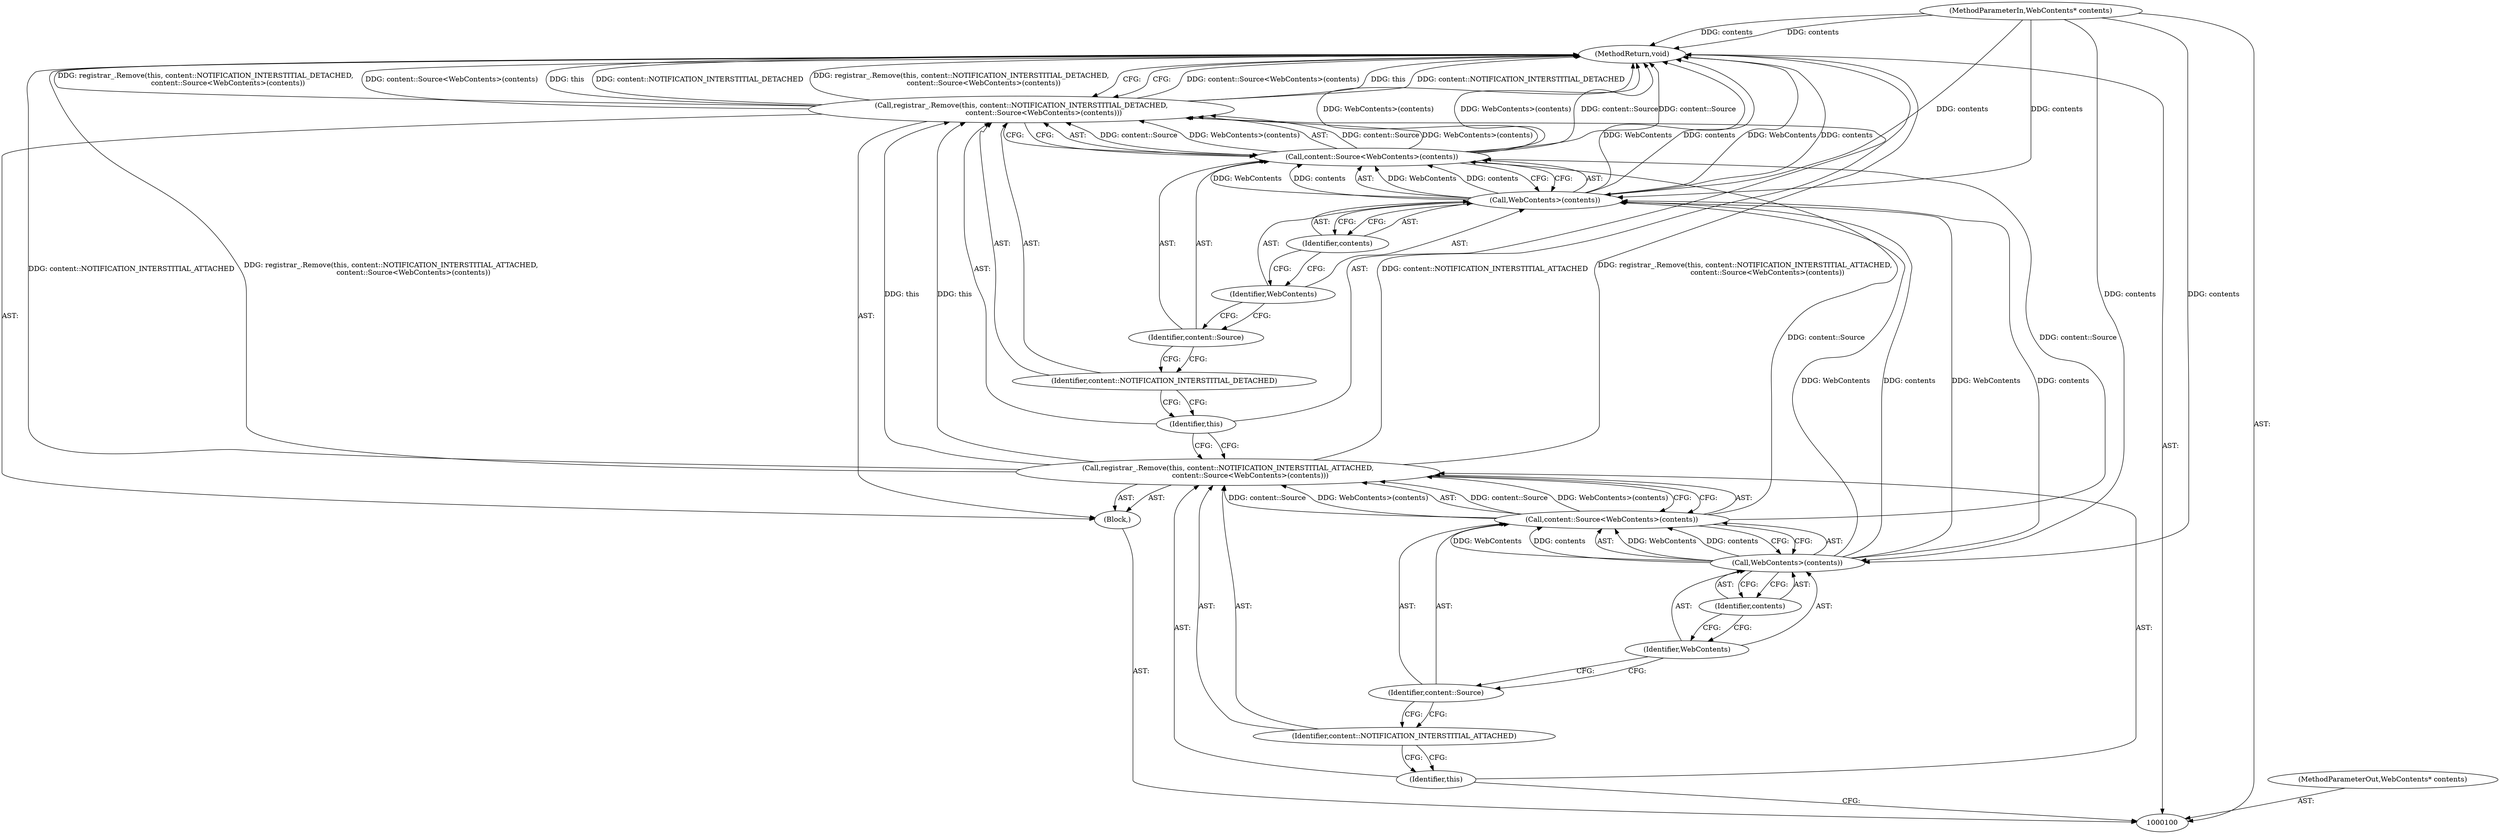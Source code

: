 digraph "0_Chrome_e89cfcb9090e8c98129ae9160c513f504db74599_5" {
"1000119" [label="(MethodReturn,void)"];
"1000102" [label="(Block,)"];
"1000101" [label="(MethodParameterIn,WebContents* contents)"];
"1000140" [label="(MethodParameterOut,WebContents* contents)"];
"1000104" [label="(Identifier,this)"];
"1000105" [label="(Identifier,content::NOTIFICATION_INTERSTITIAL_ATTACHED)"];
"1000103" [label="(Call,registrar_.Remove(this, content::NOTIFICATION_INTERSTITIAL_ATTACHED,\n                    content::Source<WebContents>(contents)))"];
"1000106" [label="(Call,content::Source<WebContents>(contents))"];
"1000107" [label="(Identifier,content::Source)"];
"1000108" [label="(Call,WebContents>(contents))"];
"1000109" [label="(Identifier,WebContents)"];
"1000110" [label="(Identifier,contents)"];
"1000112" [label="(Identifier,this)"];
"1000113" [label="(Identifier,content::NOTIFICATION_INTERSTITIAL_DETACHED)"];
"1000111" [label="(Call,registrar_.Remove(this, content::NOTIFICATION_INTERSTITIAL_DETACHED,\n                    content::Source<WebContents>(contents)))"];
"1000114" [label="(Call,content::Source<WebContents>(contents))"];
"1000115" [label="(Identifier,content::Source)"];
"1000116" [label="(Call,WebContents>(contents))"];
"1000117" [label="(Identifier,WebContents)"];
"1000118" [label="(Identifier,contents)"];
"1000119" -> "1000100"  [label="AST: "];
"1000119" -> "1000111"  [label="CFG: "];
"1000116" -> "1000119"  [label="DDG: WebContents"];
"1000116" -> "1000119"  [label="DDG: contents"];
"1000103" -> "1000119"  [label="DDG: content::NOTIFICATION_INTERSTITIAL_ATTACHED"];
"1000103" -> "1000119"  [label="DDG: registrar_.Remove(this, content::NOTIFICATION_INTERSTITIAL_ATTACHED,\n                    content::Source<WebContents>(contents))"];
"1000111" -> "1000119"  [label="DDG: content::Source<WebContents>(contents)"];
"1000111" -> "1000119"  [label="DDG: this"];
"1000111" -> "1000119"  [label="DDG: content::NOTIFICATION_INTERSTITIAL_DETACHED"];
"1000111" -> "1000119"  [label="DDG: registrar_.Remove(this, content::NOTIFICATION_INTERSTITIAL_DETACHED,\n                    content::Source<WebContents>(contents))"];
"1000114" -> "1000119"  [label="DDG: content::Source"];
"1000114" -> "1000119"  [label="DDG: WebContents>(contents)"];
"1000101" -> "1000119"  [label="DDG: contents"];
"1000102" -> "1000100"  [label="AST: "];
"1000103" -> "1000102"  [label="AST: "];
"1000111" -> "1000102"  [label="AST: "];
"1000101" -> "1000100"  [label="AST: "];
"1000101" -> "1000119"  [label="DDG: contents"];
"1000101" -> "1000108"  [label="DDG: contents"];
"1000101" -> "1000116"  [label="DDG: contents"];
"1000140" -> "1000100"  [label="AST: "];
"1000104" -> "1000103"  [label="AST: "];
"1000104" -> "1000100"  [label="CFG: "];
"1000105" -> "1000104"  [label="CFG: "];
"1000105" -> "1000103"  [label="AST: "];
"1000105" -> "1000104"  [label="CFG: "];
"1000107" -> "1000105"  [label="CFG: "];
"1000103" -> "1000102"  [label="AST: "];
"1000103" -> "1000106"  [label="CFG: "];
"1000104" -> "1000103"  [label="AST: "];
"1000105" -> "1000103"  [label="AST: "];
"1000106" -> "1000103"  [label="AST: "];
"1000112" -> "1000103"  [label="CFG: "];
"1000103" -> "1000119"  [label="DDG: content::NOTIFICATION_INTERSTITIAL_ATTACHED"];
"1000103" -> "1000119"  [label="DDG: registrar_.Remove(this, content::NOTIFICATION_INTERSTITIAL_ATTACHED,\n                    content::Source<WebContents>(contents))"];
"1000106" -> "1000103"  [label="DDG: content::Source"];
"1000106" -> "1000103"  [label="DDG: WebContents>(contents)"];
"1000103" -> "1000111"  [label="DDG: this"];
"1000106" -> "1000103"  [label="AST: "];
"1000106" -> "1000108"  [label="CFG: "];
"1000107" -> "1000106"  [label="AST: "];
"1000108" -> "1000106"  [label="AST: "];
"1000103" -> "1000106"  [label="CFG: "];
"1000106" -> "1000103"  [label="DDG: content::Source"];
"1000106" -> "1000103"  [label="DDG: WebContents>(contents)"];
"1000108" -> "1000106"  [label="DDG: WebContents"];
"1000108" -> "1000106"  [label="DDG: contents"];
"1000106" -> "1000114"  [label="DDG: content::Source"];
"1000107" -> "1000106"  [label="AST: "];
"1000107" -> "1000105"  [label="CFG: "];
"1000109" -> "1000107"  [label="CFG: "];
"1000108" -> "1000106"  [label="AST: "];
"1000108" -> "1000110"  [label="CFG: "];
"1000109" -> "1000108"  [label="AST: "];
"1000110" -> "1000108"  [label="AST: "];
"1000106" -> "1000108"  [label="CFG: "];
"1000108" -> "1000106"  [label="DDG: WebContents"];
"1000108" -> "1000106"  [label="DDG: contents"];
"1000101" -> "1000108"  [label="DDG: contents"];
"1000108" -> "1000116"  [label="DDG: WebContents"];
"1000108" -> "1000116"  [label="DDG: contents"];
"1000109" -> "1000108"  [label="AST: "];
"1000109" -> "1000107"  [label="CFG: "];
"1000110" -> "1000109"  [label="CFG: "];
"1000110" -> "1000108"  [label="AST: "];
"1000110" -> "1000109"  [label="CFG: "];
"1000108" -> "1000110"  [label="CFG: "];
"1000112" -> "1000111"  [label="AST: "];
"1000112" -> "1000103"  [label="CFG: "];
"1000113" -> "1000112"  [label="CFG: "];
"1000113" -> "1000111"  [label="AST: "];
"1000113" -> "1000112"  [label="CFG: "];
"1000115" -> "1000113"  [label="CFG: "];
"1000111" -> "1000102"  [label="AST: "];
"1000111" -> "1000114"  [label="CFG: "];
"1000112" -> "1000111"  [label="AST: "];
"1000113" -> "1000111"  [label="AST: "];
"1000114" -> "1000111"  [label="AST: "];
"1000119" -> "1000111"  [label="CFG: "];
"1000111" -> "1000119"  [label="DDG: content::Source<WebContents>(contents)"];
"1000111" -> "1000119"  [label="DDG: this"];
"1000111" -> "1000119"  [label="DDG: content::NOTIFICATION_INTERSTITIAL_DETACHED"];
"1000111" -> "1000119"  [label="DDG: registrar_.Remove(this, content::NOTIFICATION_INTERSTITIAL_DETACHED,\n                    content::Source<WebContents>(contents))"];
"1000103" -> "1000111"  [label="DDG: this"];
"1000114" -> "1000111"  [label="DDG: content::Source"];
"1000114" -> "1000111"  [label="DDG: WebContents>(contents)"];
"1000114" -> "1000111"  [label="AST: "];
"1000114" -> "1000116"  [label="CFG: "];
"1000115" -> "1000114"  [label="AST: "];
"1000116" -> "1000114"  [label="AST: "];
"1000111" -> "1000114"  [label="CFG: "];
"1000114" -> "1000119"  [label="DDG: content::Source"];
"1000114" -> "1000119"  [label="DDG: WebContents>(contents)"];
"1000114" -> "1000111"  [label="DDG: content::Source"];
"1000114" -> "1000111"  [label="DDG: WebContents>(contents)"];
"1000106" -> "1000114"  [label="DDG: content::Source"];
"1000116" -> "1000114"  [label="DDG: WebContents"];
"1000116" -> "1000114"  [label="DDG: contents"];
"1000115" -> "1000114"  [label="AST: "];
"1000115" -> "1000113"  [label="CFG: "];
"1000117" -> "1000115"  [label="CFG: "];
"1000116" -> "1000114"  [label="AST: "];
"1000116" -> "1000118"  [label="CFG: "];
"1000117" -> "1000116"  [label="AST: "];
"1000118" -> "1000116"  [label="AST: "];
"1000114" -> "1000116"  [label="CFG: "];
"1000116" -> "1000119"  [label="DDG: WebContents"];
"1000116" -> "1000119"  [label="DDG: contents"];
"1000116" -> "1000114"  [label="DDG: WebContents"];
"1000116" -> "1000114"  [label="DDG: contents"];
"1000108" -> "1000116"  [label="DDG: WebContents"];
"1000108" -> "1000116"  [label="DDG: contents"];
"1000101" -> "1000116"  [label="DDG: contents"];
"1000117" -> "1000116"  [label="AST: "];
"1000117" -> "1000115"  [label="CFG: "];
"1000118" -> "1000117"  [label="CFG: "];
"1000118" -> "1000116"  [label="AST: "];
"1000118" -> "1000117"  [label="CFG: "];
"1000116" -> "1000118"  [label="CFG: "];
}
